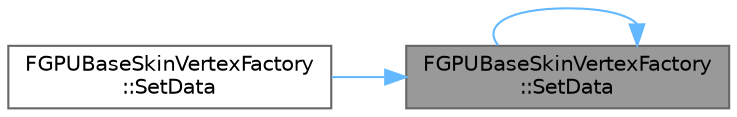digraph "FGPUBaseSkinVertexFactory::SetData"
{
 // INTERACTIVE_SVG=YES
 // LATEX_PDF_SIZE
  bgcolor="transparent";
  edge [fontname=Helvetica,fontsize=10,labelfontname=Helvetica,labelfontsize=10];
  node [fontname=Helvetica,fontsize=10,shape=box,height=0.2,width=0.4];
  rankdir="RL";
  Node1 [id="Node000001",label="FGPUBaseSkinVertexFactory\l::SetData",height=0.2,width=0.4,color="gray40", fillcolor="grey60", style="filled", fontcolor="black",tooltip="An implementation of the interface used by TSynchronizedResource to update the resource with new data..."];
  Node1 -> Node1 [id="edge1_Node000001_Node000001",dir="back",color="steelblue1",style="solid",tooltip=" "];
  Node1 -> Node2 [id="edge2_Node000001_Node000002",dir="back",color="steelblue1",style="solid",tooltip=" "];
  Node2 [id="Node000002",label="FGPUBaseSkinVertexFactory\l::SetData",height=0.2,width=0.4,color="grey40", fillcolor="white", style="filled",URL="$d1/d49/classFGPUBaseSkinVertexFactory.html#aedc3d85208fddeeca7dc0a3bdc078318",tooltip=" "];
}
